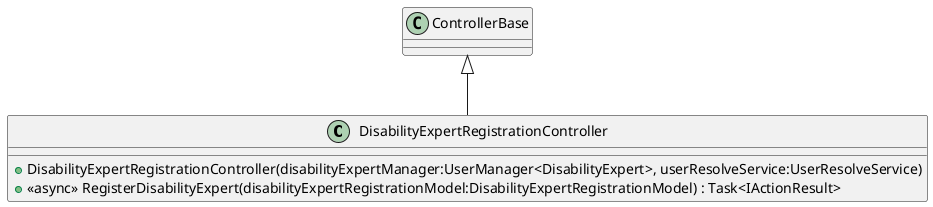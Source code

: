 @startuml
class DisabilityExpertRegistrationController {
    + DisabilityExpertRegistrationController(disabilityExpertManager:UserManager<DisabilityExpert>, userResolveService:UserResolveService)
    + <<async>> RegisterDisabilityExpert(disabilityExpertRegistrationModel:DisabilityExpertRegistrationModel) : Task<IActionResult>
}
ControllerBase <|-- DisabilityExpertRegistrationController
@enduml
